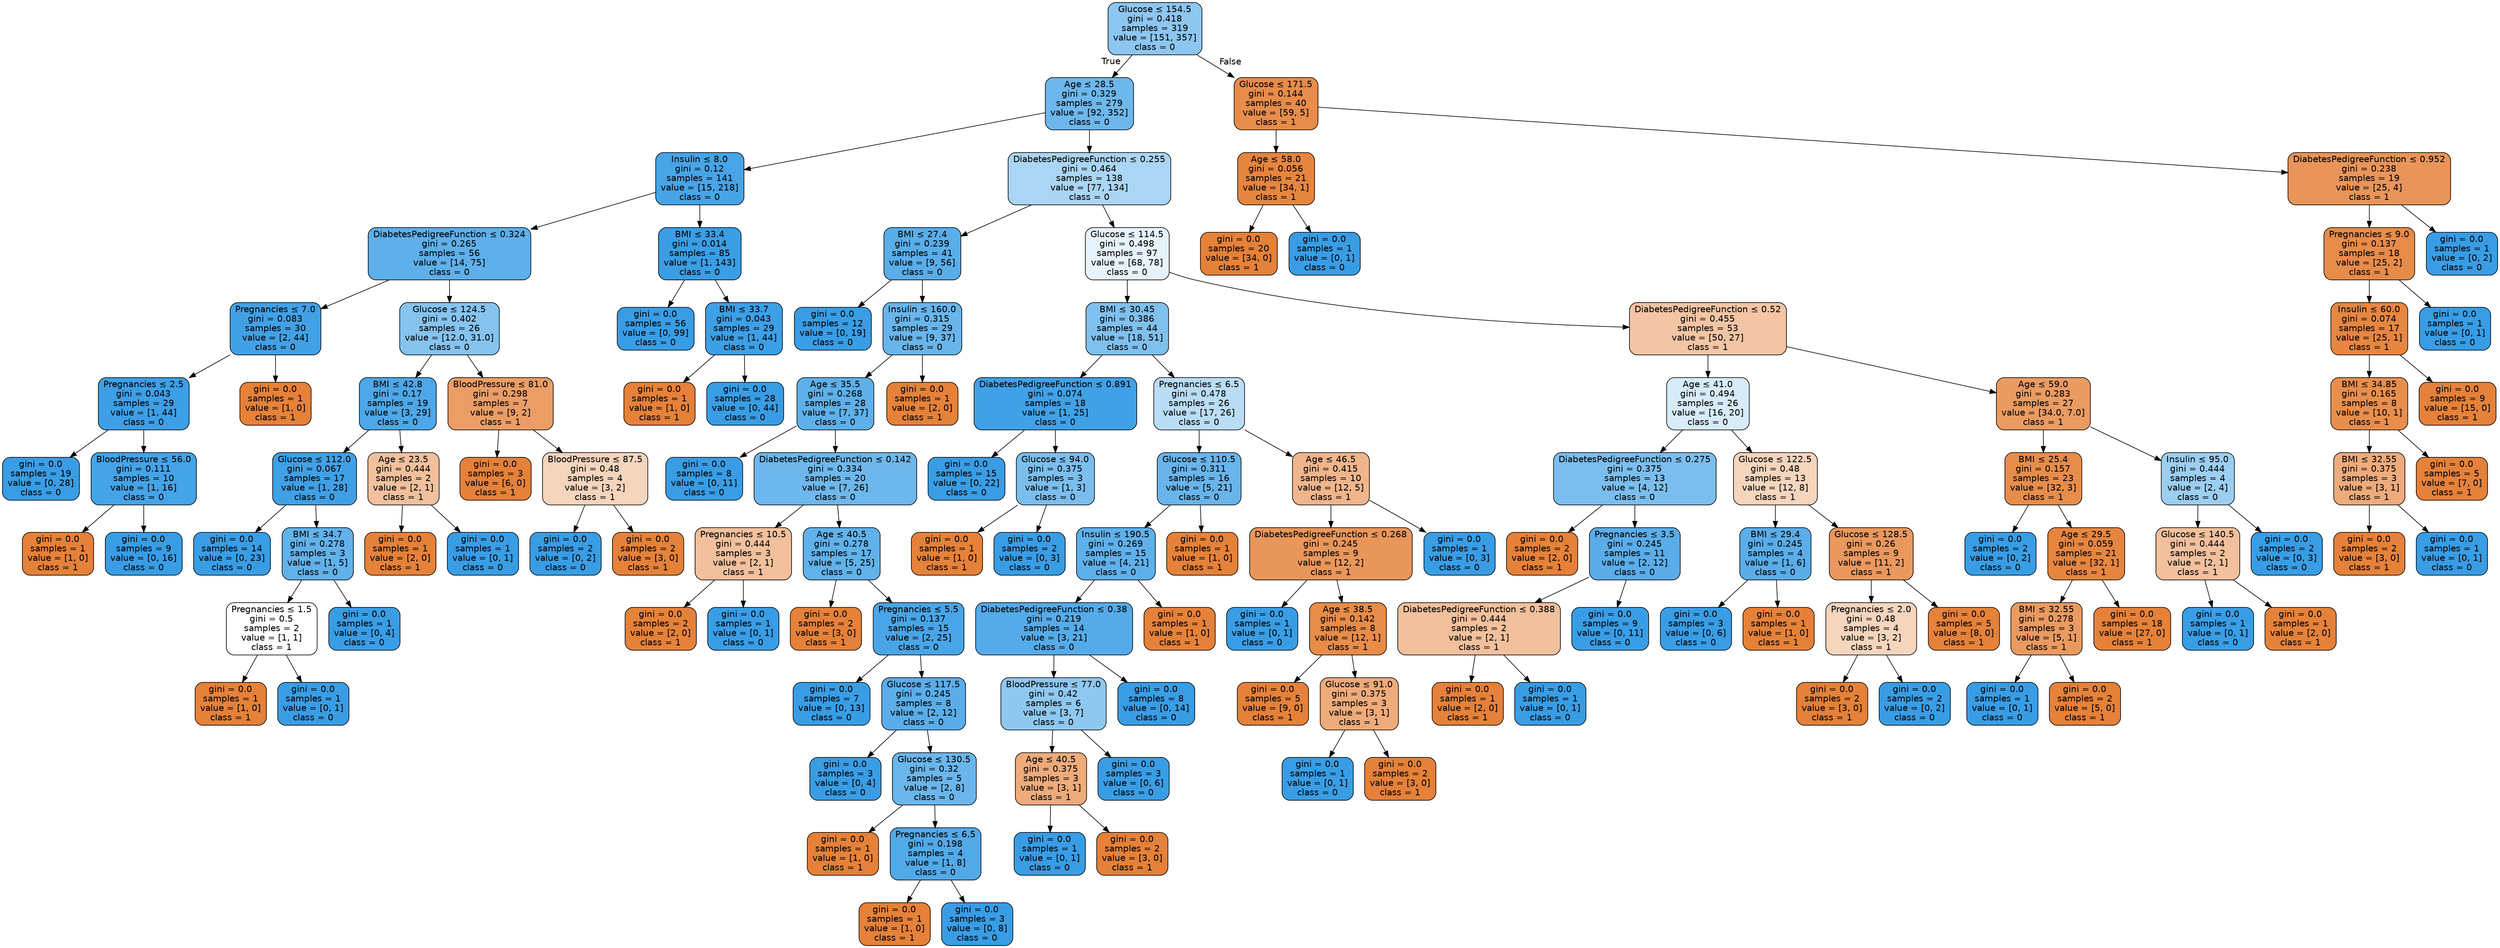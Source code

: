 digraph Tree {
node [shape=box, style="filled, rounded", color="black", fontname="helvetica"] ;
edge [fontname="helvetica"] ;
0 [label=<Glucose &le; 154.5<br/>gini = 0.418<br/>samples = 319<br/>value = [151, 357]<br/>class = 0>, fillcolor="#8dc6f0"] ;
1 [label=<Age &le; 28.5<br/>gini = 0.329<br/>samples = 279<br/>value = [92, 352]<br/>class = 0>, fillcolor="#6db7ec"] ;
0 -> 1 [labeldistance=2.5, labelangle=45, headlabel="True"] ;
2 [label=<Insulin &le; 8.0<br/>gini = 0.12<br/>samples = 141<br/>value = [15, 218]<br/>class = 0>, fillcolor="#47a4e7"] ;
1 -> 2 ;
3 [label=<DiabetesPedigreeFunction &le; 0.324<br/>gini = 0.265<br/>samples = 56<br/>value = [14, 75]<br/>class = 0>, fillcolor="#5eafea"] ;
2 -> 3 ;
4 [label=<Pregnancies &le; 7.0<br/>gini = 0.083<br/>samples = 30<br/>value = [2, 44]<br/>class = 0>, fillcolor="#42a1e6"] ;
3 -> 4 ;
5 [label=<Pregnancies &le; 2.5<br/>gini = 0.043<br/>samples = 29<br/>value = [1, 44]<br/>class = 0>, fillcolor="#3d9fe6"] ;
4 -> 5 ;
6 [label=<gini = 0.0<br/>samples = 19<br/>value = [0, 28]<br/>class = 0>, fillcolor="#399de5"] ;
5 -> 6 ;
7 [label=<BloodPressure &le; 56.0<br/>gini = 0.111<br/>samples = 10<br/>value = [1, 16]<br/>class = 0>, fillcolor="#45a3e7"] ;
5 -> 7 ;
8 [label=<gini = 0.0<br/>samples = 1<br/>value = [1, 0]<br/>class = 1>, fillcolor="#e58139"] ;
7 -> 8 ;
9 [label=<gini = 0.0<br/>samples = 9<br/>value = [0, 16]<br/>class = 0>, fillcolor="#399de5"] ;
7 -> 9 ;
10 [label=<gini = 0.0<br/>samples = 1<br/>value = [1, 0]<br/>class = 1>, fillcolor="#e58139"] ;
4 -> 10 ;
11 [label=<Glucose &le; 124.5<br/>gini = 0.402<br/>samples = 26<br/>value = [12.0, 31.0]<br/>class = 0>, fillcolor="#86c3ef"] ;
3 -> 11 ;
12 [label=<BMI &le; 42.8<br/>gini = 0.17<br/>samples = 19<br/>value = [3, 29]<br/>class = 0>, fillcolor="#4da7e8"] ;
11 -> 12 ;
13 [label=<Glucose &le; 112.0<br/>gini = 0.067<br/>samples = 17<br/>value = [1, 28]<br/>class = 0>, fillcolor="#40a0e6"] ;
12 -> 13 ;
14 [label=<gini = 0.0<br/>samples = 14<br/>value = [0, 23]<br/>class = 0>, fillcolor="#399de5"] ;
13 -> 14 ;
15 [label=<BMI &le; 34.7<br/>gini = 0.278<br/>samples = 3<br/>value = [1, 5]<br/>class = 0>, fillcolor="#61b1ea"] ;
13 -> 15 ;
16 [label=<Pregnancies &le; 1.5<br/>gini = 0.5<br/>samples = 2<br/>value = [1, 1]<br/>class = 1>, fillcolor="#ffffff"] ;
15 -> 16 ;
17 [label=<gini = 0.0<br/>samples = 1<br/>value = [1, 0]<br/>class = 1>, fillcolor="#e58139"] ;
16 -> 17 ;
18 [label=<gini = 0.0<br/>samples = 1<br/>value = [0, 1]<br/>class = 0>, fillcolor="#399de5"] ;
16 -> 18 ;
19 [label=<gini = 0.0<br/>samples = 1<br/>value = [0, 4]<br/>class = 0>, fillcolor="#399de5"] ;
15 -> 19 ;
20 [label=<Age &le; 23.5<br/>gini = 0.444<br/>samples = 2<br/>value = [2, 1]<br/>class = 1>, fillcolor="#f2c09c"] ;
12 -> 20 ;
21 [label=<gini = 0.0<br/>samples = 1<br/>value = [2, 0]<br/>class = 1>, fillcolor="#e58139"] ;
20 -> 21 ;
22 [label=<gini = 0.0<br/>samples = 1<br/>value = [0, 1]<br/>class = 0>, fillcolor="#399de5"] ;
20 -> 22 ;
23 [label=<BloodPressure &le; 81.0<br/>gini = 0.298<br/>samples = 7<br/>value = [9, 2]<br/>class = 1>, fillcolor="#eb9d65"] ;
11 -> 23 ;
24 [label=<gini = 0.0<br/>samples = 3<br/>value = [6, 0]<br/>class = 1>, fillcolor="#e58139"] ;
23 -> 24 ;
25 [label=<BloodPressure &le; 87.5<br/>gini = 0.48<br/>samples = 4<br/>value = [3, 2]<br/>class = 1>, fillcolor="#f6d5bd"] ;
23 -> 25 ;
26 [label=<gini = 0.0<br/>samples = 2<br/>value = [0, 2]<br/>class = 0>, fillcolor="#399de5"] ;
25 -> 26 ;
27 [label=<gini = 0.0<br/>samples = 2<br/>value = [3, 0]<br/>class = 1>, fillcolor="#e58139"] ;
25 -> 27 ;
28 [label=<BMI &le; 33.4<br/>gini = 0.014<br/>samples = 85<br/>value = [1, 143]<br/>class = 0>, fillcolor="#3a9ee5"] ;
2 -> 28 ;
29 [label=<gini = 0.0<br/>samples = 56<br/>value = [0, 99]<br/>class = 0>, fillcolor="#399de5"] ;
28 -> 29 ;
30 [label=<BMI &le; 33.7<br/>gini = 0.043<br/>samples = 29<br/>value = [1, 44]<br/>class = 0>, fillcolor="#3d9fe6"] ;
28 -> 30 ;
31 [label=<gini = 0.0<br/>samples = 1<br/>value = [1, 0]<br/>class = 1>, fillcolor="#e58139"] ;
30 -> 31 ;
32 [label=<gini = 0.0<br/>samples = 28<br/>value = [0, 44]<br/>class = 0>, fillcolor="#399de5"] ;
30 -> 32 ;
33 [label=<DiabetesPedigreeFunction &le; 0.255<br/>gini = 0.464<br/>samples = 138<br/>value = [77, 134]<br/>class = 0>, fillcolor="#abd5f4"] ;
1 -> 33 ;
34 [label=<BMI &le; 27.4<br/>gini = 0.239<br/>samples = 41<br/>value = [9, 56]<br/>class = 0>, fillcolor="#59ade9"] ;
33 -> 34 ;
35 [label=<gini = 0.0<br/>samples = 12<br/>value = [0, 19]<br/>class = 0>, fillcolor="#399de5"] ;
34 -> 35 ;
36 [label=<Insulin &le; 160.0<br/>gini = 0.315<br/>samples = 29<br/>value = [9, 37]<br/>class = 0>, fillcolor="#69b5eb"] ;
34 -> 36 ;
37 [label=<Age &le; 35.5<br/>gini = 0.268<br/>samples = 28<br/>value = [7, 37]<br/>class = 0>, fillcolor="#5eb0ea"] ;
36 -> 37 ;
38 [label=<gini = 0.0<br/>samples = 8<br/>value = [0, 11]<br/>class = 0>, fillcolor="#399de5"] ;
37 -> 38 ;
39 [label=<DiabetesPedigreeFunction &le; 0.142<br/>gini = 0.334<br/>samples = 20<br/>value = [7, 26]<br/>class = 0>, fillcolor="#6eb7ec"] ;
37 -> 39 ;
40 [label=<Pregnancies &le; 10.5<br/>gini = 0.444<br/>samples = 3<br/>value = [2, 1]<br/>class = 1>, fillcolor="#f2c09c"] ;
39 -> 40 ;
41 [label=<gini = 0.0<br/>samples = 2<br/>value = [2, 0]<br/>class = 1>, fillcolor="#e58139"] ;
40 -> 41 ;
42 [label=<gini = 0.0<br/>samples = 1<br/>value = [0, 1]<br/>class = 0>, fillcolor="#399de5"] ;
40 -> 42 ;
43 [label=<Age &le; 40.5<br/>gini = 0.278<br/>samples = 17<br/>value = [5, 25]<br/>class = 0>, fillcolor="#61b1ea"] ;
39 -> 43 ;
44 [label=<gini = 0.0<br/>samples = 2<br/>value = [3, 0]<br/>class = 1>, fillcolor="#e58139"] ;
43 -> 44 ;
45 [label=<Pregnancies &le; 5.5<br/>gini = 0.137<br/>samples = 15<br/>value = [2, 25]<br/>class = 0>, fillcolor="#49a5e7"] ;
43 -> 45 ;
46 [label=<gini = 0.0<br/>samples = 7<br/>value = [0, 13]<br/>class = 0>, fillcolor="#399de5"] ;
45 -> 46 ;
47 [label=<Glucose &le; 117.5<br/>gini = 0.245<br/>samples = 8<br/>value = [2, 12]<br/>class = 0>, fillcolor="#5aade9"] ;
45 -> 47 ;
48 [label=<gini = 0.0<br/>samples = 3<br/>value = [0, 4]<br/>class = 0>, fillcolor="#399de5"] ;
47 -> 48 ;
49 [label=<Glucose &le; 130.5<br/>gini = 0.32<br/>samples = 5<br/>value = [2, 8]<br/>class = 0>, fillcolor="#6ab6ec"] ;
47 -> 49 ;
50 [label=<gini = 0.0<br/>samples = 1<br/>value = [1, 0]<br/>class = 1>, fillcolor="#e58139"] ;
49 -> 50 ;
51 [label=<Pregnancies &le; 6.5<br/>gini = 0.198<br/>samples = 4<br/>value = [1, 8]<br/>class = 0>, fillcolor="#52a9e8"] ;
49 -> 51 ;
52 [label=<gini = 0.0<br/>samples = 1<br/>value = [1, 0]<br/>class = 1>, fillcolor="#e58139"] ;
51 -> 52 ;
53 [label=<gini = 0.0<br/>samples = 3<br/>value = [0, 8]<br/>class = 0>, fillcolor="#399de5"] ;
51 -> 53 ;
54 [label=<gini = 0.0<br/>samples = 1<br/>value = [2, 0]<br/>class = 1>, fillcolor="#e58139"] ;
36 -> 54 ;
55 [label=<Glucose &le; 114.5<br/>gini = 0.498<br/>samples = 97<br/>value = [68, 78]<br/>class = 0>, fillcolor="#e6f2fc"] ;
33 -> 55 ;
56 [label=<BMI &le; 30.45<br/>gini = 0.386<br/>samples = 44<br/>value = [18, 51]<br/>class = 0>, fillcolor="#7fc0ee"] ;
55 -> 56 ;
57 [label=<DiabetesPedigreeFunction &le; 0.891<br/>gini = 0.074<br/>samples = 18<br/>value = [1, 25]<br/>class = 0>, fillcolor="#41a1e6"] ;
56 -> 57 ;
58 [label=<gini = 0.0<br/>samples = 15<br/>value = [0, 22]<br/>class = 0>, fillcolor="#399de5"] ;
57 -> 58 ;
59 [label=<Glucose &le; 94.0<br/>gini = 0.375<br/>samples = 3<br/>value = [1, 3]<br/>class = 0>, fillcolor="#7bbeee"] ;
57 -> 59 ;
60 [label=<gini = 0.0<br/>samples = 1<br/>value = [1, 0]<br/>class = 1>, fillcolor="#e58139"] ;
59 -> 60 ;
61 [label=<gini = 0.0<br/>samples = 2<br/>value = [0, 3]<br/>class = 0>, fillcolor="#399de5"] ;
59 -> 61 ;
62 [label=<Pregnancies &le; 6.5<br/>gini = 0.478<br/>samples = 26<br/>value = [17, 26]<br/>class = 0>, fillcolor="#baddf6"] ;
56 -> 62 ;
63 [label=<Glucose &le; 110.5<br/>gini = 0.311<br/>samples = 16<br/>value = [5, 21]<br/>class = 0>, fillcolor="#68b4eb"] ;
62 -> 63 ;
64 [label=<Insulin &le; 190.5<br/>gini = 0.269<br/>samples = 15<br/>value = [4, 21]<br/>class = 0>, fillcolor="#5fb0ea"] ;
63 -> 64 ;
65 [label=<DiabetesPedigreeFunction &le; 0.38<br/>gini = 0.219<br/>samples = 14<br/>value = [3, 21]<br/>class = 0>, fillcolor="#55abe9"] ;
64 -> 65 ;
66 [label=<BloodPressure &le; 77.0<br/>gini = 0.42<br/>samples = 6<br/>value = [3, 7]<br/>class = 0>, fillcolor="#8ec7f0"] ;
65 -> 66 ;
67 [label=<Age &le; 40.5<br/>gini = 0.375<br/>samples = 3<br/>value = [3, 1]<br/>class = 1>, fillcolor="#eeab7b"] ;
66 -> 67 ;
68 [label=<gini = 0.0<br/>samples = 1<br/>value = [0, 1]<br/>class = 0>, fillcolor="#399de5"] ;
67 -> 68 ;
69 [label=<gini = 0.0<br/>samples = 2<br/>value = [3, 0]<br/>class = 1>, fillcolor="#e58139"] ;
67 -> 69 ;
70 [label=<gini = 0.0<br/>samples = 3<br/>value = [0, 6]<br/>class = 0>, fillcolor="#399de5"] ;
66 -> 70 ;
71 [label=<gini = 0.0<br/>samples = 8<br/>value = [0, 14]<br/>class = 0>, fillcolor="#399de5"] ;
65 -> 71 ;
72 [label=<gini = 0.0<br/>samples = 1<br/>value = [1, 0]<br/>class = 1>, fillcolor="#e58139"] ;
64 -> 72 ;
73 [label=<gini = 0.0<br/>samples = 1<br/>value = [1, 0]<br/>class = 1>, fillcolor="#e58139"] ;
63 -> 73 ;
74 [label=<Age &le; 46.5<br/>gini = 0.415<br/>samples = 10<br/>value = [12, 5]<br/>class = 1>, fillcolor="#f0b58b"] ;
62 -> 74 ;
75 [label=<DiabetesPedigreeFunction &le; 0.268<br/>gini = 0.245<br/>samples = 9<br/>value = [12, 2]<br/>class = 1>, fillcolor="#e9965a"] ;
74 -> 75 ;
76 [label=<gini = 0.0<br/>samples = 1<br/>value = [0, 1]<br/>class = 0>, fillcolor="#399de5"] ;
75 -> 76 ;
77 [label=<Age &le; 38.5<br/>gini = 0.142<br/>samples = 8<br/>value = [12, 1]<br/>class = 1>, fillcolor="#e78c49"] ;
75 -> 77 ;
78 [label=<gini = 0.0<br/>samples = 5<br/>value = [9, 0]<br/>class = 1>, fillcolor="#e58139"] ;
77 -> 78 ;
79 [label=<Glucose &le; 91.0<br/>gini = 0.375<br/>samples = 3<br/>value = [3, 1]<br/>class = 1>, fillcolor="#eeab7b"] ;
77 -> 79 ;
80 [label=<gini = 0.0<br/>samples = 1<br/>value = [0, 1]<br/>class = 0>, fillcolor="#399de5"] ;
79 -> 80 ;
81 [label=<gini = 0.0<br/>samples = 2<br/>value = [3, 0]<br/>class = 1>, fillcolor="#e58139"] ;
79 -> 81 ;
82 [label=<gini = 0.0<br/>samples = 1<br/>value = [0, 3]<br/>class = 0>, fillcolor="#399de5"] ;
74 -> 82 ;
83 [label=<DiabetesPedigreeFunction &le; 0.52<br/>gini = 0.455<br/>samples = 53<br/>value = [50, 27]<br/>class = 1>, fillcolor="#f3c5a4"] ;
55 -> 83 ;
84 [label=<Age &le; 41.0<br/>gini = 0.494<br/>samples = 26<br/>value = [16, 20]<br/>class = 0>, fillcolor="#d7ebfa"] ;
83 -> 84 ;
85 [label=<DiabetesPedigreeFunction &le; 0.275<br/>gini = 0.375<br/>samples = 13<br/>value = [4, 12]<br/>class = 0>, fillcolor="#7bbeee"] ;
84 -> 85 ;
86 [label=<gini = 0.0<br/>samples = 2<br/>value = [2, 0]<br/>class = 1>, fillcolor="#e58139"] ;
85 -> 86 ;
87 [label=<Pregnancies &le; 3.5<br/>gini = 0.245<br/>samples = 11<br/>value = [2, 12]<br/>class = 0>, fillcolor="#5aade9"] ;
85 -> 87 ;
88 [label=<DiabetesPedigreeFunction &le; 0.388<br/>gini = 0.444<br/>samples = 2<br/>value = [2, 1]<br/>class = 1>, fillcolor="#f2c09c"] ;
87 -> 88 ;
89 [label=<gini = 0.0<br/>samples = 1<br/>value = [2, 0]<br/>class = 1>, fillcolor="#e58139"] ;
88 -> 89 ;
90 [label=<gini = 0.0<br/>samples = 1<br/>value = [0, 1]<br/>class = 0>, fillcolor="#399de5"] ;
88 -> 90 ;
91 [label=<gini = 0.0<br/>samples = 9<br/>value = [0, 11]<br/>class = 0>, fillcolor="#399de5"] ;
87 -> 91 ;
92 [label=<Glucose &le; 122.5<br/>gini = 0.48<br/>samples = 13<br/>value = [12, 8]<br/>class = 1>, fillcolor="#f6d5bd"] ;
84 -> 92 ;
93 [label=<BMI &le; 29.4<br/>gini = 0.245<br/>samples = 4<br/>value = [1, 6]<br/>class = 0>, fillcolor="#5aade9"] ;
92 -> 93 ;
94 [label=<gini = 0.0<br/>samples = 3<br/>value = [0, 6]<br/>class = 0>, fillcolor="#399de5"] ;
93 -> 94 ;
95 [label=<gini = 0.0<br/>samples = 1<br/>value = [1, 0]<br/>class = 1>, fillcolor="#e58139"] ;
93 -> 95 ;
96 [label=<Glucose &le; 128.5<br/>gini = 0.26<br/>samples = 9<br/>value = [11, 2]<br/>class = 1>, fillcolor="#ea985d"] ;
92 -> 96 ;
97 [label=<Pregnancies &le; 2.0<br/>gini = 0.48<br/>samples = 4<br/>value = [3, 2]<br/>class = 1>, fillcolor="#f6d5bd"] ;
96 -> 97 ;
98 [label=<gini = 0.0<br/>samples = 2<br/>value = [3, 0]<br/>class = 1>, fillcolor="#e58139"] ;
97 -> 98 ;
99 [label=<gini = 0.0<br/>samples = 2<br/>value = [0, 2]<br/>class = 0>, fillcolor="#399de5"] ;
97 -> 99 ;
100 [label=<gini = 0.0<br/>samples = 5<br/>value = [8, 0]<br/>class = 1>, fillcolor="#e58139"] ;
96 -> 100 ;
101 [label=<Age &le; 59.0<br/>gini = 0.283<br/>samples = 27<br/>value = [34.0, 7.0]<br/>class = 1>, fillcolor="#ea9b62"] ;
83 -> 101 ;
102 [label=<BMI &le; 25.4<br/>gini = 0.157<br/>samples = 23<br/>value = [32, 3]<br/>class = 1>, fillcolor="#e78d4c"] ;
101 -> 102 ;
103 [label=<gini = 0.0<br/>samples = 2<br/>value = [0, 2]<br/>class = 0>, fillcolor="#399de5"] ;
102 -> 103 ;
104 [label=<Age &le; 29.5<br/>gini = 0.059<br/>samples = 21<br/>value = [32, 1]<br/>class = 1>, fillcolor="#e6853f"] ;
102 -> 104 ;
105 [label=<BMI &le; 32.55<br/>gini = 0.278<br/>samples = 3<br/>value = [5, 1]<br/>class = 1>, fillcolor="#ea9a61"] ;
104 -> 105 ;
106 [label=<gini = 0.0<br/>samples = 1<br/>value = [0, 1]<br/>class = 0>, fillcolor="#399de5"] ;
105 -> 106 ;
107 [label=<gini = 0.0<br/>samples = 2<br/>value = [5, 0]<br/>class = 1>, fillcolor="#e58139"] ;
105 -> 107 ;
108 [label=<gini = 0.0<br/>samples = 18<br/>value = [27, 0]<br/>class = 1>, fillcolor="#e58139"] ;
104 -> 108 ;
109 [label=<Insulin &le; 95.0<br/>gini = 0.444<br/>samples = 4<br/>value = [2, 4]<br/>class = 0>, fillcolor="#9ccef2"] ;
101 -> 109 ;
110 [label=<Glucose &le; 140.5<br/>gini = 0.444<br/>samples = 2<br/>value = [2, 1]<br/>class = 1>, fillcolor="#f2c09c"] ;
109 -> 110 ;
111 [label=<gini = 0.0<br/>samples = 1<br/>value = [0, 1]<br/>class = 0>, fillcolor="#399de5"] ;
110 -> 111 ;
112 [label=<gini = 0.0<br/>samples = 1<br/>value = [2, 0]<br/>class = 1>, fillcolor="#e58139"] ;
110 -> 112 ;
113 [label=<gini = 0.0<br/>samples = 2<br/>value = [0, 3]<br/>class = 0>, fillcolor="#399de5"] ;
109 -> 113 ;
114 [label=<Glucose &le; 171.5<br/>gini = 0.144<br/>samples = 40<br/>value = [59, 5]<br/>class = 1>, fillcolor="#e78c4a"] ;
0 -> 114 [labeldistance=2.5, labelangle=-45, headlabel="False"] ;
115 [label=<Age &le; 58.0<br/>gini = 0.056<br/>samples = 21<br/>value = [34, 1]<br/>class = 1>, fillcolor="#e6853f"] ;
114 -> 115 ;
116 [label=<gini = 0.0<br/>samples = 20<br/>value = [34, 0]<br/>class = 1>, fillcolor="#e58139"] ;
115 -> 116 ;
117 [label=<gini = 0.0<br/>samples = 1<br/>value = [0, 1]<br/>class = 0>, fillcolor="#399de5"] ;
115 -> 117 ;
118 [label=<DiabetesPedigreeFunction &le; 0.952<br/>gini = 0.238<br/>samples = 19<br/>value = [25, 4]<br/>class = 1>, fillcolor="#e99559"] ;
114 -> 118 ;
119 [label=<Pregnancies &le; 9.0<br/>gini = 0.137<br/>samples = 18<br/>value = [25, 2]<br/>class = 1>, fillcolor="#e78b49"] ;
118 -> 119 ;
120 [label=<Insulin &le; 60.0<br/>gini = 0.074<br/>samples = 17<br/>value = [25, 1]<br/>class = 1>, fillcolor="#e68641"] ;
119 -> 120 ;
121 [label=<BMI &le; 34.85<br/>gini = 0.165<br/>samples = 8<br/>value = [10, 1]<br/>class = 1>, fillcolor="#e88e4d"] ;
120 -> 121 ;
122 [label=<BMI &le; 32.55<br/>gini = 0.375<br/>samples = 3<br/>value = [3, 1]<br/>class = 1>, fillcolor="#eeab7b"] ;
121 -> 122 ;
123 [label=<gini = 0.0<br/>samples = 2<br/>value = [3, 0]<br/>class = 1>, fillcolor="#e58139"] ;
122 -> 123 ;
124 [label=<gini = 0.0<br/>samples = 1<br/>value = [0, 1]<br/>class = 0>, fillcolor="#399de5"] ;
122 -> 124 ;
125 [label=<gini = 0.0<br/>samples = 5<br/>value = [7, 0]<br/>class = 1>, fillcolor="#e58139"] ;
121 -> 125 ;
126 [label=<gini = 0.0<br/>samples = 9<br/>value = [15, 0]<br/>class = 1>, fillcolor="#e58139"] ;
120 -> 126 ;
127 [label=<gini = 0.0<br/>samples = 1<br/>value = [0, 1]<br/>class = 0>, fillcolor="#399de5"] ;
119 -> 127 ;
128 [label=<gini = 0.0<br/>samples = 1<br/>value = [0, 2]<br/>class = 0>, fillcolor="#399de5"] ;
118 -> 128 ;
}